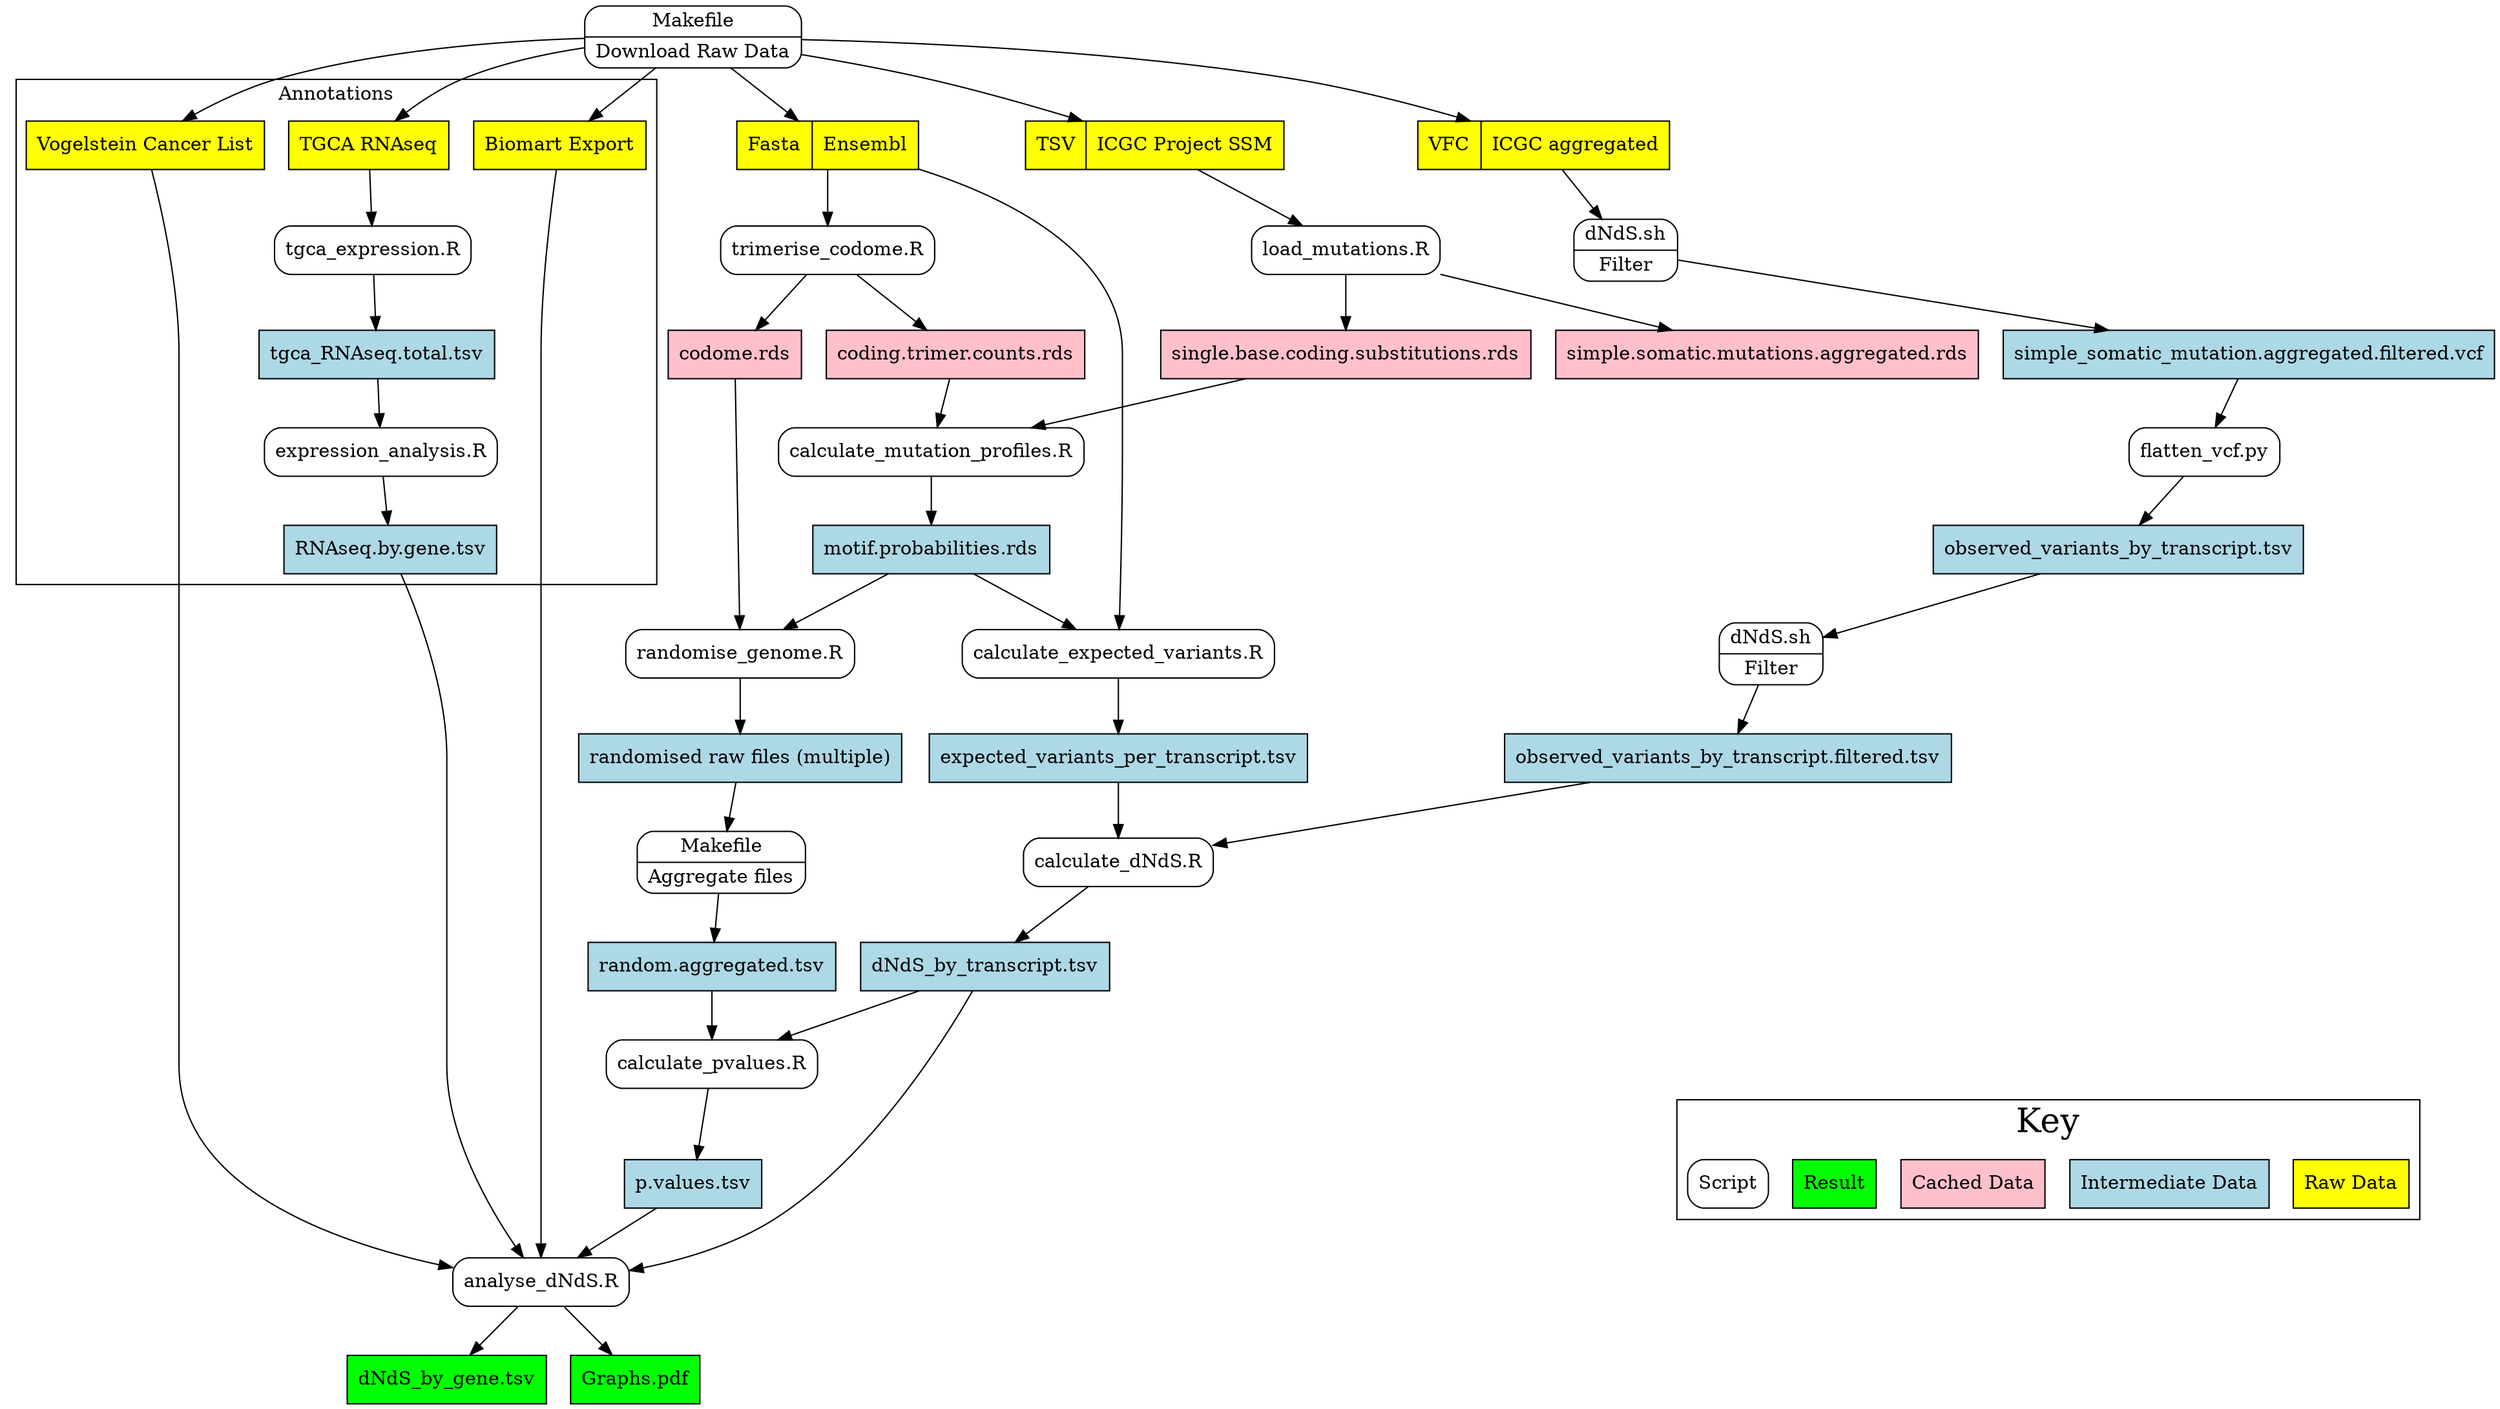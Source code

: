 # create on the command line by:
# dot -Tpng data_flow_diagram.gv -o data_flow_diagram.png
digraph dfd2{
	graph [ dpi = 150 ]; 
        node[shape=record]
        subgraph level0{
        fasta [label="Fasta | Ensembl", style=filled, fillcolor=yellow];
        ICGCagg [label="VFC | ICGC aggregated", style=filled, fillcolor=yellow];
        ICGCindiv [label="TSV | ICGC Project SSM", style=filled, fillcolor=yellow];
                        {rank=same; fasta,ICGCagg,ICGCindiv}

        expected [label="expected_variants_per_transcript.tsv" shape=box, style=filled, fillcolor=lightblue];
        observed [label="observed_variants_by_transcript.tsv" shape=box, style=filled, fillcolor=lightblue];
        dndsTranscript [label="dNdS_by_transcript.tsv" shape=box, style=filled, fillcolor=lightblue];
        dndsgene [label="dNdS_by_gene.tsv" shape=box, style=filled, fillcolor=green];
        graphs [label="Graphs.pdf" shape=box, style=filled, fillcolor=green];
        enti14 [label="simple_somatic_mutation.aggregated.filtered.vcf" shape=box, style=filled, fillcolor=lightblue];
        enti15 [label="observed_variants_by_transcript.filtered.tsv" shape=box, style=filled, fillcolor=lightblue];
        singleBaseCodingSubs [label="single.base.coding.substitutions.rds" shape=box, style=filled, fillcolor=pink];
        trimerCounts [label="coding.trimer.counts.rds" shape=box, style=filled, fillcolor=pink];
        motifProbs [label="motif.probabilities.rds" shape=box, style=filled, fillcolor=lightblue];
        aggMut [label="simple.somatic.mutations.aggregated.rds" shape=box, style=filled, fillcolor=pink];
		codome [label="codome.rds" shape=box, style=filled, fillcolor=pink];
		randomAggregated [label="random.aggregated.tsv" shape=box, style=filled, fillcolor=lightblue];
		pvalues [label="p.values.tsv" shape=box, style=filled, fillcolor=lightblue];
		randomisedRaw [label="randomised raw files (multiple)" shape=box, style=filled, fillcolor=lightblue];

        calcExpected [label="calculate_expected_variants.R}" shape=Mrecord];
        calcdnds [label="calculate_dNdS.R}" shape=Mrecord];
        analysednds [label="analyse_dNdS.R}" shape=Mrecord];
        flatten [label="flatten_vcf.py}" shape=Mrecord];
        MakeDownload [label="{Makefile|Download Raw Data}" shape=Mrecord];
        proc9 [label="{dNdS.sh|Filter}" shape=Mrecord];
        proc10 [label="{dNdS.sh|Filter}" shape=Mrecord];
		randomise [label="{randomise_genome.R}" shape=Mrecord];
		trimerise [label="{trimerise_codome.R}" shape=Mrecord];
		load [label="{load_mutations.R}" shape=Mrecord];
		proc10 [label="{dNdS.sh|Filter}" shape=Mrecord];
        calcProfile [label="{calculate_mutation_profiles.R}" shape=Mrecord];
		mergeRandom [label="{Makefile|Aggregate files}" shape=Mrecord];
		calculateP [label="{calculate_pvalues.R}" shape=Mrecord];
        }

       subgraph cluster_level1{
                	label ="Annotations" rank="max";
        		biomart [label="Biomart Export" shape=box, style=filled, fillcolor=yellow];
	        	vogelstein [label="Vogelstein Cancer List" shape=box, style=filled, fillcolor=yellow];
	        	rna [label="TGCA RNAseq" shape=box, style=filled, fillcolor=yellow];

			rnaTotal [label="tgca_RNAseq.total.tsv" shape=box, style=filled, fillcolor=lightblue];
			rnaGene [label="RNAseq.by.gene.tsv" shape=box, style=filled, fillcolor=lightblue];

	        	expression [label="tgca_expression.R}" shape=Mrecord];
	        	expressionAnalysis [label="expression_analysis.R}" shape=Mrecord];

                       # store1 [label="<f0>    |<f1> Data store one"];
                       # store2 [label="<f0>   |<f1> Data store two"];
                       # {rank=same; store1, store2}

        }

	subgraph cluster_level2{
                        label ="Key" fontsize="25" rank="min";
        raw [label="Raw Data" shape=box, style=filled, fillcolor=yellow];
		data [label="Intermediate Data" shape=box, style=filled, fillcolor=lightblue];
		cachedata [label="Cached Data" shape=box, style=filled, fillcolor=pink];
	    results [label="Result" shape=box, style=filled, fillcolor=green];
	    script [label="Script" shape=Mrecord];
        }

	# Download Data
	MakeDownload -> {fasta, ICGCagg, ICGCindiv, biomart, vogelstein, rna}
	
	ICGCindiv -> load -> {singleBaseCodingSubs,aggMut}
	{singleBaseCodingSubs,trimerCounts} -> calcProfile -> motifProbs
	{fasta,motifProbs} -> calcExpected -> expected -> calcdnds 	-> dndsTranscript -> analysednds -> {graphs dndsgene}
	
	# Ensembl Fasta
	fasta -> trimerise -> {codome,trimerCounts}
	
	# Create random genomes and calculate Pvalues
	{codome,motifProbs} -> randomise -> randomisedRaw -> mergeRandom -> randomAggregated -> calculateP -> pvalues -> analysednds
		dndsTranscript -> calculateP

	# ICGC VCF
	ICGCagg -> proc9 -> enti14 -> flatten -> observed -> proc10-> enti15 -> calcdnds


	# Add annotations
	{biomart,vogelstein} -> analysednds

	# RNA Expression
	rna -> expression -> rnaTotal -> expressionAnalysis -> rnaGene -> analysednds

	# Key
#	raw -> script -> data -> results [style=invis]
	 enti15 -> script  [style=invis, minlen=4]

}
